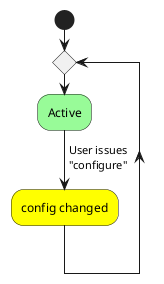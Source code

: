 @startuml

start

repeat
  #palegreen:Active;
  -> User issues
  "configure";
  #yellow:config changed;

@enduml
